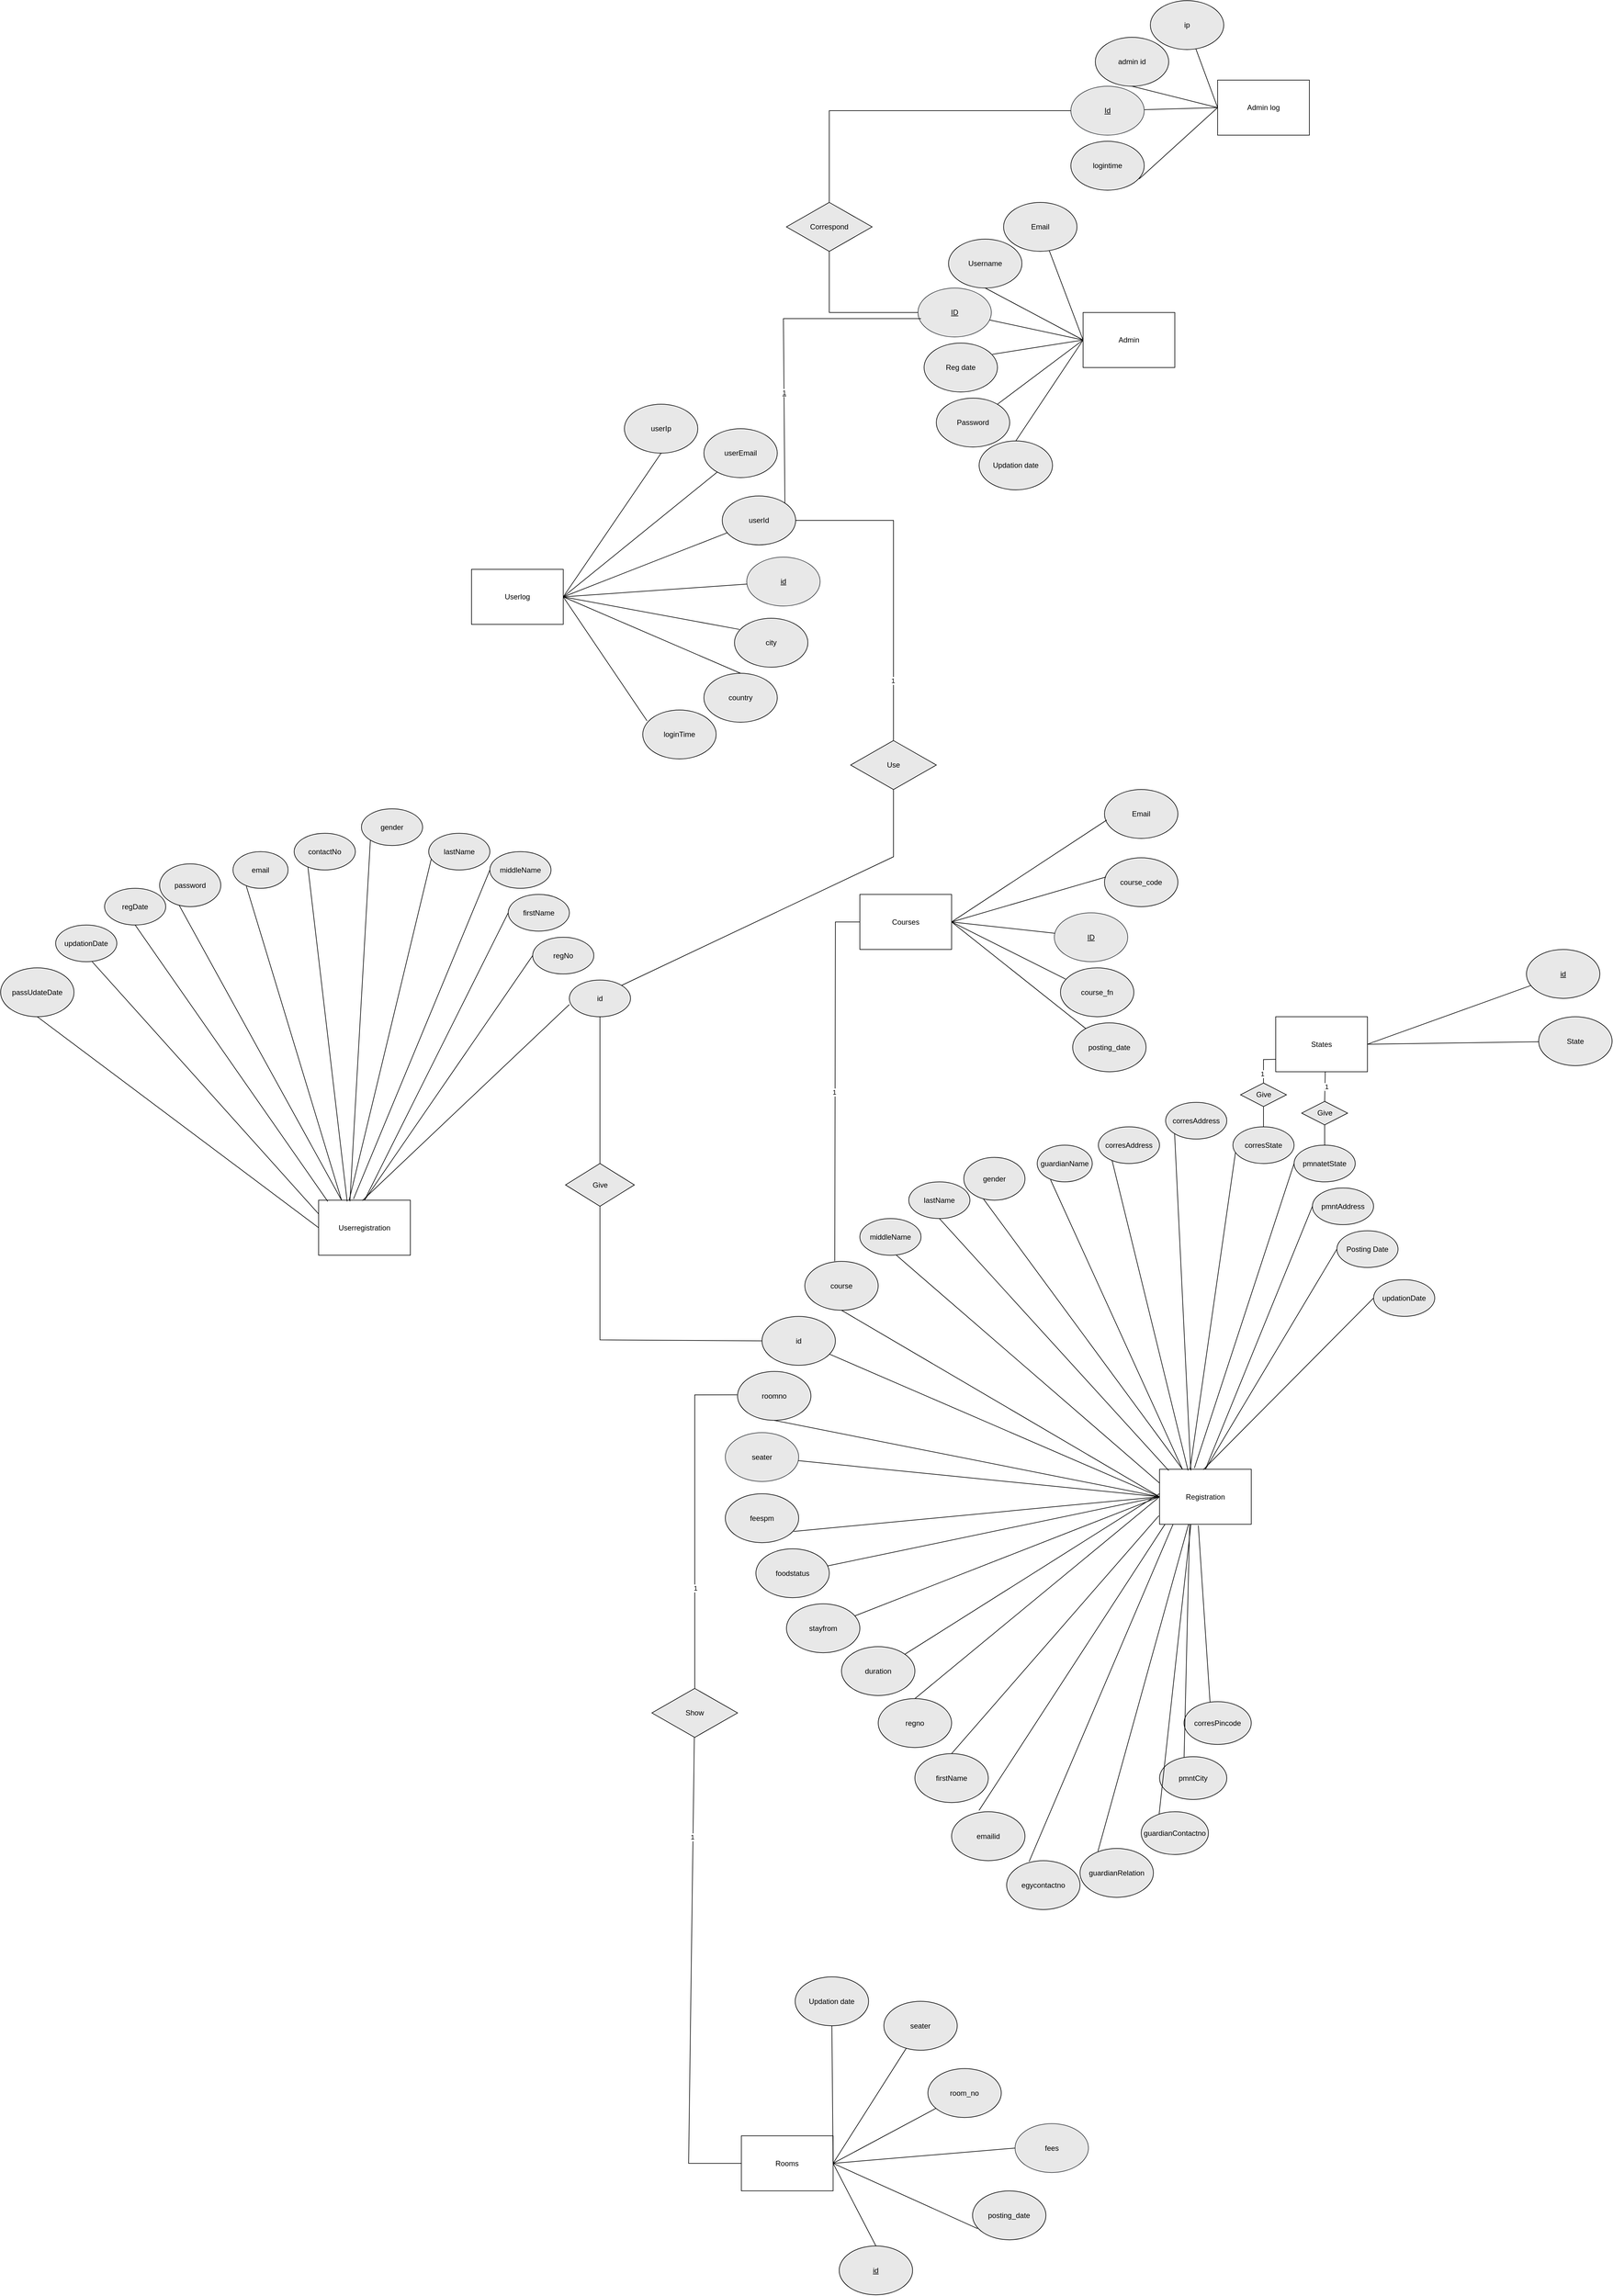 <mxfile version="21.8.2" type="device">
  <diagram name="Page-1" id="B-xTR8N399dL0kmrf_mS">
    <mxGraphModel dx="8500" dy="3960" grid="1" gridSize="10" guides="1" tooltips="1" connect="1" arrows="1" fold="1" page="1" pageScale="1" pageWidth="1500" pageHeight="2000" math="0" shadow="0">
      <root>
        <mxCell id="0" />
        <mxCell id="1" parent="0" />
        <mxCell id="UF56KhOBGK7OnS81mWjl-37" value="Admin log" style="rounded=0;whiteSpace=wrap;html=1;" parent="1" vertex="1">
          <mxGeometry x="1160" y="220" width="150" height="90" as="geometry" />
        </mxCell>
        <mxCell id="UF56KhOBGK7OnS81mWjl-38" value="admin id" style="ellipse;whiteSpace=wrap;html=1;fillColor=#e8e8e8;" parent="1" vertex="1">
          <mxGeometry x="960" y="150" width="120" height="80" as="geometry" />
        </mxCell>
        <mxCell id="UF56KhOBGK7OnS81mWjl-39" value="&lt;u&gt;Id&lt;/u&gt;" style="ellipse;whiteSpace=wrap;html=1;fillColor=#e8e8e8;strokeColor=#36393d;" parent="1" vertex="1">
          <mxGeometry x="920" y="230" width="120" height="80" as="geometry" />
        </mxCell>
        <mxCell id="UF56KhOBGK7OnS81mWjl-40" value="ip" style="ellipse;whiteSpace=wrap;html=1;fillColor=#e8e8e8;" parent="1" vertex="1">
          <mxGeometry x="1050" y="90" width="120" height="80" as="geometry" />
        </mxCell>
        <mxCell id="UF56KhOBGK7OnS81mWjl-43" value="logintime" style="ellipse;whiteSpace=wrap;html=1;fillColor=#e8e8e8;" parent="1" vertex="1">
          <mxGeometry x="920" y="320" width="120" height="80" as="geometry" />
        </mxCell>
        <mxCell id="UF56KhOBGK7OnS81mWjl-44" value="" style="endArrow=none;html=1;rounded=0;exitX=0;exitY=0.5;exitDx=0;exitDy=0;" parent="1" source="UF56KhOBGK7OnS81mWjl-37" target="UF56KhOBGK7OnS81mWjl-40" edge="1">
          <mxGeometry width="50" height="50" relative="1" as="geometry">
            <mxPoint x="1180" y="310" as="sourcePoint" />
            <mxPoint x="1390" y="200" as="targetPoint" />
          </mxGeometry>
        </mxCell>
        <mxCell id="UF56KhOBGK7OnS81mWjl-45" value="" style="endArrow=none;html=1;rounded=0;entryX=0.5;entryY=1;entryDx=0;entryDy=0;exitX=0;exitY=0.5;exitDx=0;exitDy=0;" parent="1" source="UF56KhOBGK7OnS81mWjl-37" target="UF56KhOBGK7OnS81mWjl-38" edge="1">
          <mxGeometry width="50" height="50" relative="1" as="geometry">
            <mxPoint x="1160" y="315" as="sourcePoint" />
            <mxPoint x="1270" y="210" as="targetPoint" />
          </mxGeometry>
        </mxCell>
        <mxCell id="UF56KhOBGK7OnS81mWjl-46" value="" style="endArrow=none;html=1;rounded=0;entryX=0;entryY=0.5;entryDx=0;entryDy=0;" parent="1" source="UF56KhOBGK7OnS81mWjl-39" target="UF56KhOBGK7OnS81mWjl-37" edge="1">
          <mxGeometry width="50" height="50" relative="1" as="geometry">
            <mxPoint x="1330" y="390" as="sourcePoint" />
            <mxPoint x="1190" y="300" as="targetPoint" />
          </mxGeometry>
        </mxCell>
        <mxCell id="UF56KhOBGK7OnS81mWjl-47" value="" style="endArrow=none;html=1;rounded=0;exitX=0.931;exitY=0.771;exitDx=0;exitDy=0;exitPerimeter=0;entryX=0;entryY=0.5;entryDx=0;entryDy=0;" parent="1" source="UF56KhOBGK7OnS81mWjl-43" target="UF56KhOBGK7OnS81mWjl-37" edge="1">
          <mxGeometry width="50" height="50" relative="1" as="geometry">
            <mxPoint x="1140" y="350" as="sourcePoint" />
            <mxPoint x="1190" y="300" as="targetPoint" />
          </mxGeometry>
        </mxCell>
        <mxCell id="UF56KhOBGK7OnS81mWjl-50" value="Courses" style="rounded=0;whiteSpace=wrap;html=1;direction=west;" parent="1" vertex="1">
          <mxGeometry x="575" y="1551.59" width="150" height="90" as="geometry" />
        </mxCell>
        <mxCell id="UF56KhOBGK7OnS81mWjl-51" value="course_code" style="ellipse;whiteSpace=wrap;html=1;fillColor=#e8e8e8;direction=west;" parent="1" vertex="1">
          <mxGeometry x="975" y="1491.59" width="120" height="80" as="geometry" />
        </mxCell>
        <mxCell id="UF56KhOBGK7OnS81mWjl-52" value="&lt;u&gt;ID&lt;/u&gt;" style="ellipse;whiteSpace=wrap;html=1;fillColor=#e8e8e8;strokeColor=#36393d;direction=west;" parent="1" vertex="1">
          <mxGeometry x="893" y="1581.59" width="120" height="80" as="geometry" />
        </mxCell>
        <mxCell id="UF56KhOBGK7OnS81mWjl-53" value="Email&lt;br&gt;" style="ellipse;whiteSpace=wrap;html=1;fillColor=#e8e8e8;direction=west;" parent="1" vertex="1">
          <mxGeometry x="975" y="1380" width="120" height="80" as="geometry" />
        </mxCell>
        <mxCell id="UF56KhOBGK7OnS81mWjl-55" value="posting_date" style="ellipse;whiteSpace=wrap;html=1;fillColor=#e8e8e8;direction=west;" parent="1" vertex="1">
          <mxGeometry x="923" y="1761.59" width="120" height="80" as="geometry" />
        </mxCell>
        <mxCell id="UF56KhOBGK7OnS81mWjl-56" value="course_fn" style="ellipse;whiteSpace=wrap;html=1;fillColor=#e8e8e8;direction=west;" parent="1" vertex="1">
          <mxGeometry x="903" y="1671.59" width="120" height="80" as="geometry" />
        </mxCell>
        <mxCell id="UF56KhOBGK7OnS81mWjl-57" value="" style="endArrow=none;html=1;rounded=0;exitX=0;exitY=0.5;exitDx=0;exitDy=0;entryX=0.969;entryY=0.376;entryDx=0;entryDy=0;entryPerimeter=0;" parent="1" source="UF56KhOBGK7OnS81mWjl-50" target="UF56KhOBGK7OnS81mWjl-53" edge="1">
          <mxGeometry width="50" height="50" relative="1" as="geometry">
            <mxPoint x="1163" y="1661.59" as="sourcePoint" />
            <mxPoint x="972.756" y="1429.995" as="targetPoint" />
          </mxGeometry>
        </mxCell>
        <mxCell id="UF56KhOBGK7OnS81mWjl-58" value="" style="endArrow=none;html=1;rounded=0;entryX=0.981;entryY=0.606;entryDx=0;entryDy=0;exitX=0;exitY=0.5;exitDx=0;exitDy=0;entryPerimeter=0;" parent="1" source="UF56KhOBGK7OnS81mWjl-50" target="UF56KhOBGK7OnS81mWjl-51" edge="1">
          <mxGeometry width="50" height="50" relative="1" as="geometry">
            <mxPoint x="1143" y="1666.59" as="sourcePoint" />
            <mxPoint x="1253" y="1561.59" as="targetPoint" />
          </mxGeometry>
        </mxCell>
        <mxCell id="UF56KhOBGK7OnS81mWjl-59" value="" style="endArrow=none;html=1;rounded=0;entryX=0;entryY=0.5;entryDx=0;entryDy=0;" parent="1" source="UF56KhOBGK7OnS81mWjl-52" target="UF56KhOBGK7OnS81mWjl-50" edge="1">
          <mxGeometry width="50" height="50" relative="1" as="geometry">
            <mxPoint x="1313" y="1741.59" as="sourcePoint" />
            <mxPoint x="1173" y="1651.59" as="targetPoint" />
          </mxGeometry>
        </mxCell>
        <mxCell id="UF56KhOBGK7OnS81mWjl-60" value="" style="endArrow=none;html=1;rounded=0;exitX=0.931;exitY=0.771;exitDx=0;exitDy=0;entryX=0;entryY=0.5;entryDx=0;entryDy=0;exitPerimeter=0;" parent="1" source="UF56KhOBGK7OnS81mWjl-56" target="UF56KhOBGK7OnS81mWjl-50" edge="1">
          <mxGeometry width="50" height="50" relative="1" as="geometry">
            <mxPoint x="1123" y="1701.59" as="sourcePoint" />
            <mxPoint x="1173" y="1651.59" as="targetPoint" />
          </mxGeometry>
        </mxCell>
        <mxCell id="UF56KhOBGK7OnS81mWjl-61" value="" style="endArrow=none;html=1;rounded=0;entryX=0;entryY=0.5;entryDx=0;entryDy=0;" parent="1" source="UF56KhOBGK7OnS81mWjl-55" target="UF56KhOBGK7OnS81mWjl-50" edge="1">
          <mxGeometry width="50" height="50" relative="1" as="geometry">
            <mxPoint x="1123" y="1751.59" as="sourcePoint" />
            <mxPoint x="1173" y="1651.59" as="targetPoint" />
          </mxGeometry>
        </mxCell>
        <mxCell id="UF56KhOBGK7OnS81mWjl-63" value="Registration" style="rounded=0;whiteSpace=wrap;html=1;" parent="1" vertex="1">
          <mxGeometry x="1065" y="2491.59" width="150" height="90" as="geometry" />
        </mxCell>
        <mxCell id="UF56KhOBGK7OnS81mWjl-64" value="roomno" style="ellipse;whiteSpace=wrap;html=1;fillColor=#e8e8e8;" parent="1" vertex="1">
          <mxGeometry x="375" y="2331.59" width="120" height="80" as="geometry" />
        </mxCell>
        <mxCell id="UF56KhOBGK7OnS81mWjl-65" value="seater" style="ellipse;whiteSpace=wrap;html=1;fillColor=#e8e8e8;strokeColor=#36393d;" parent="1" vertex="1">
          <mxGeometry x="355" y="2431.59" width="120" height="80" as="geometry" />
        </mxCell>
        <mxCell id="UF56KhOBGK7OnS81mWjl-66" value="id" style="ellipse;whiteSpace=wrap;html=1;fillColor=#e8e8e8;" parent="1" vertex="1">
          <mxGeometry x="415" y="2241.59" width="120" height="80" as="geometry" />
        </mxCell>
        <mxCell id="UF56KhOBGK7OnS81mWjl-67" value="stayfrom" style="ellipse;whiteSpace=wrap;html=1;fillColor=#e8e8e8;" parent="1" vertex="1">
          <mxGeometry x="455" y="2711.59" width="120" height="80" as="geometry" />
        </mxCell>
        <mxCell id="UF56KhOBGK7OnS81mWjl-68" value="foodstatus" style="ellipse;whiteSpace=wrap;html=1;fillColor=#e8e8e8;" parent="1" vertex="1">
          <mxGeometry x="405" y="2621.59" width="120" height="80" as="geometry" />
        </mxCell>
        <mxCell id="UF56KhOBGK7OnS81mWjl-69" value="feespm" style="ellipse;whiteSpace=wrap;html=1;fillColor=#e8e8e8;" parent="1" vertex="1">
          <mxGeometry x="355" y="2531.59" width="120" height="80" as="geometry" />
        </mxCell>
        <mxCell id="UF56KhOBGK7OnS81mWjl-70" value="" style="endArrow=none;html=1;rounded=0;exitX=0;exitY=0.5;exitDx=0;exitDy=0;" parent="1" source="UF56KhOBGK7OnS81mWjl-63" target="UF56KhOBGK7OnS81mWjl-66" edge="1">
          <mxGeometry width="50" height="50" relative="1" as="geometry">
            <mxPoint x="745" y="2531.59" as="sourcePoint" />
            <mxPoint x="955" y="2421.59" as="targetPoint" />
          </mxGeometry>
        </mxCell>
        <mxCell id="UF56KhOBGK7OnS81mWjl-71" value="" style="endArrow=none;html=1;rounded=0;entryX=0.5;entryY=1;entryDx=0;entryDy=0;exitX=0;exitY=0.5;exitDx=0;exitDy=0;" parent="1" source="UF56KhOBGK7OnS81mWjl-63" target="UF56KhOBGK7OnS81mWjl-64" edge="1">
          <mxGeometry width="50" height="50" relative="1" as="geometry">
            <mxPoint x="725" y="2536.59" as="sourcePoint" />
            <mxPoint x="835" y="2431.59" as="targetPoint" />
          </mxGeometry>
        </mxCell>
        <mxCell id="UF56KhOBGK7OnS81mWjl-72" value="" style="endArrow=none;html=1;rounded=0;entryX=0;entryY=0.5;entryDx=0;entryDy=0;" parent="1" source="UF56KhOBGK7OnS81mWjl-65" target="UF56KhOBGK7OnS81mWjl-63" edge="1">
          <mxGeometry width="50" height="50" relative="1" as="geometry">
            <mxPoint x="895" y="2611.59" as="sourcePoint" />
            <mxPoint x="755" y="2521.59" as="targetPoint" />
          </mxGeometry>
        </mxCell>
        <mxCell id="UF56KhOBGK7OnS81mWjl-73" value="" style="endArrow=none;html=1;rounded=0;exitX=0.931;exitY=0.771;exitDx=0;exitDy=0;exitPerimeter=0;entryX=0;entryY=0.5;entryDx=0;entryDy=0;" parent="1" source="UF56KhOBGK7OnS81mWjl-69" target="UF56KhOBGK7OnS81mWjl-63" edge="1">
          <mxGeometry width="50" height="50" relative="1" as="geometry">
            <mxPoint x="705" y="2571.59" as="sourcePoint" />
            <mxPoint x="755" y="2521.59" as="targetPoint" />
          </mxGeometry>
        </mxCell>
        <mxCell id="UF56KhOBGK7OnS81mWjl-74" value="" style="endArrow=none;html=1;rounded=0;entryX=0;entryY=0.5;entryDx=0;entryDy=0;" parent="1" source="UF56KhOBGK7OnS81mWjl-68" target="UF56KhOBGK7OnS81mWjl-63" edge="1">
          <mxGeometry width="50" height="50" relative="1" as="geometry">
            <mxPoint x="705" y="2621.59" as="sourcePoint" />
            <mxPoint x="755" y="2521.59" as="targetPoint" />
          </mxGeometry>
        </mxCell>
        <mxCell id="UF56KhOBGK7OnS81mWjl-75" value="" style="endArrow=none;html=1;rounded=0;exitX=0;exitY=0.5;exitDx=0;exitDy=0;" parent="1" source="UF56KhOBGK7OnS81mWjl-63" target="UF56KhOBGK7OnS81mWjl-67" edge="1">
          <mxGeometry width="50" height="50" relative="1" as="geometry">
            <mxPoint x="755" y="2521.59" as="sourcePoint" />
            <mxPoint x="945" y="2561.59" as="targetPoint" />
          </mxGeometry>
        </mxCell>
        <mxCell id="UF56KhOBGK7OnS81mWjl-86" value="course" style="ellipse;whiteSpace=wrap;html=1;fillColor=#e8e8e8;" parent="1" vertex="1">
          <mxGeometry x="485" y="2151.59" width="120" height="80" as="geometry" />
        </mxCell>
        <mxCell id="UF56KhOBGK7OnS81mWjl-88" value="duration" style="ellipse;whiteSpace=wrap;html=1;fillColor=#e8e8e8;" parent="1" vertex="1">
          <mxGeometry x="545" y="2781.59" width="120" height="80" as="geometry" />
        </mxCell>
        <mxCell id="UF56KhOBGK7OnS81mWjl-92" value="" style="endArrow=none;html=1;rounded=0;exitX=0;exitY=0.444;exitDx=0;exitDy=0;exitPerimeter=0;" parent="1" source="UF56KhOBGK7OnS81mWjl-63" target="UF56KhOBGK7OnS81mWjl-88" edge="1">
          <mxGeometry width="50" height="50" relative="1" as="geometry">
            <mxPoint x="975" y="2561.59" as="sourcePoint" />
            <mxPoint x="1015" y="2961.59" as="targetPoint" />
          </mxGeometry>
        </mxCell>
        <mxCell id="UF56KhOBGK7OnS81mWjl-93" value="" style="endArrow=none;html=1;rounded=0;entryX=0.5;entryY=1;entryDx=0;entryDy=0;exitX=0;exitY=0.5;exitDx=0;exitDy=0;" parent="1" source="UF56KhOBGK7OnS81mWjl-63" target="UF56KhOBGK7OnS81mWjl-86" edge="1">
          <mxGeometry width="50" height="50" relative="1" as="geometry">
            <mxPoint x="805" y="3076.59" as="sourcePoint" />
            <mxPoint x="895" y="2971.59" as="targetPoint" />
          </mxGeometry>
        </mxCell>
        <mxCell id="UF56KhOBGK7OnS81mWjl-100" value="regno" style="ellipse;whiteSpace=wrap;html=1;fillColor=#e8e8e8;" parent="1" vertex="1">
          <mxGeometry x="605" y="2866.59" width="120" height="80" as="geometry" />
        </mxCell>
        <mxCell id="UF56KhOBGK7OnS81mWjl-103" value="" style="endArrow=none;html=1;rounded=0;exitX=0;exitY=0.5;exitDx=0;exitDy=0;entryX=0.5;entryY=0;entryDx=0;entryDy=0;" parent="1" source="UF56KhOBGK7OnS81mWjl-63" target="UF56KhOBGK7OnS81mWjl-100" edge="1">
          <mxGeometry width="50" height="50" relative="1" as="geometry">
            <mxPoint x="985" y="2561.59" as="sourcePoint" />
            <mxPoint x="673" y="2820.59" as="targetPoint" />
          </mxGeometry>
        </mxCell>
        <mxCell id="UF56KhOBGK7OnS81mWjl-104" value="firstName" style="ellipse;whiteSpace=wrap;html=1;fillColor=#e8e8e8;" parent="1" vertex="1">
          <mxGeometry x="665" y="2956.59" width="120" height="80" as="geometry" />
        </mxCell>
        <mxCell id="UF56KhOBGK7OnS81mWjl-105" value="" style="endArrow=none;html=1;rounded=0;entryX=0.5;entryY=0;entryDx=0;entryDy=0;exitX=-0.007;exitY=0.844;exitDx=0;exitDy=0;exitPerimeter=0;" parent="1" source="UF56KhOBGK7OnS81mWjl-63" target="UF56KhOBGK7OnS81mWjl-104" edge="1">
          <mxGeometry width="50" height="50" relative="1" as="geometry">
            <mxPoint x="975" y="2561.59" as="sourcePoint" />
            <mxPoint x="765" y="2851.59" as="targetPoint" />
          </mxGeometry>
        </mxCell>
        <mxCell id="UF56KhOBGK7OnS81mWjl-106" value="middleName" style="ellipse;whiteSpace=wrap;html=1;fillColor=#e8e8e8;" parent="1" vertex="1">
          <mxGeometry x="575" y="2081.59" width="100" height="60" as="geometry" />
        </mxCell>
        <mxCell id="UF56KhOBGK7OnS81mWjl-107" value="lastName" style="ellipse;whiteSpace=wrap;html=1;fillColor=#e8e8e8;" parent="1" vertex="1">
          <mxGeometry x="655" y="2021.59" width="100" height="60" as="geometry" />
        </mxCell>
        <mxCell id="UF56KhOBGK7OnS81mWjl-108" value="" style="endArrow=none;html=1;rounded=0;entryX=0.598;entryY=1.001;entryDx=0;entryDy=0;entryPerimeter=0;exitX=0;exitY=0.25;exitDx=0;exitDy=0;" parent="1" source="UF56KhOBGK7OnS81mWjl-63" target="UF56KhOBGK7OnS81mWjl-106" edge="1">
          <mxGeometry width="50" height="50" relative="1" as="geometry">
            <mxPoint x="975" y="2551.59" as="sourcePoint" />
            <mxPoint x="785" y="2331.59" as="targetPoint" />
          </mxGeometry>
        </mxCell>
        <mxCell id="UF56KhOBGK7OnS81mWjl-109" value="" style="endArrow=none;html=1;rounded=0;exitX=0.25;exitY=0;exitDx=0;exitDy=0;entryX=0.319;entryY=0.967;entryDx=0;entryDy=0;entryPerimeter=0;" parent="1" source="UF56KhOBGK7OnS81mWjl-63" target="UF56KhOBGK7OnS81mWjl-110" edge="1">
          <mxGeometry width="50" height="50" relative="1" as="geometry">
            <mxPoint x="1005" y="2501.59" as="sourcePoint" />
            <mxPoint x="1081.675" y="2247.548" as="targetPoint" />
          </mxGeometry>
        </mxCell>
        <mxCell id="UF56KhOBGK7OnS81mWjl-110" value="gender" style="ellipse;whiteSpace=wrap;html=1;fillColor=#e8e8e8;" parent="1" vertex="1">
          <mxGeometry x="745" y="1981.59" width="100" height="70" as="geometry" />
        </mxCell>
        <mxCell id="UF56KhOBGK7OnS81mWjl-111" value="emailid" style="ellipse;whiteSpace=wrap;html=1;fillColor=#e8e8e8;" parent="1" vertex="1">
          <mxGeometry x="725" y="3051.59" width="120" height="80" as="geometry" />
        </mxCell>
        <mxCell id="UF56KhOBGK7OnS81mWjl-112" value="guardianRelation" style="ellipse;whiteSpace=wrap;html=1;fillColor=#e8e8e8;" parent="1" vertex="1">
          <mxGeometry x="935" y="3111.59" width="120" height="80" as="geometry" />
        </mxCell>
        <mxCell id="UF56KhOBGK7OnS81mWjl-113" value="corresAddress" style="ellipse;whiteSpace=wrap;html=1;fillColor=#e8e8e8;" parent="1" vertex="1">
          <mxGeometry x="965" y="1931.59" width="100" height="60" as="geometry" />
        </mxCell>
        <mxCell id="UF56KhOBGK7OnS81mWjl-114" value="guardianName" style="ellipse;whiteSpace=wrap;html=1;fillColor=#e8e8e8;" parent="1" vertex="1">
          <mxGeometry x="865" y="1961.59" width="90" height="60" as="geometry" />
        </mxCell>
        <mxCell id="UF56KhOBGK7OnS81mWjl-115" value="egycontactno" style="ellipse;whiteSpace=wrap;html=1;fillColor=#e8e8e8;" parent="1" vertex="1">
          <mxGeometry x="815" y="3131.59" width="120" height="80" as="geometry" />
        </mxCell>
        <mxCell id="UF56KhOBGK7OnS81mWjl-116" value="guardianContactno" style="ellipse;whiteSpace=wrap;html=1;fillColor=#e8e8e8;" parent="1" vertex="1">
          <mxGeometry x="1035" y="3051.59" width="110" height="70" as="geometry" />
        </mxCell>
        <mxCell id="UF56KhOBGK7OnS81mWjl-117" value="corresAddress" style="ellipse;whiteSpace=wrap;html=1;fillColor=#e8e8e8;" parent="1" vertex="1">
          <mxGeometry x="1075" y="1891.59" width="100" height="60" as="geometry" />
        </mxCell>
        <mxCell id="UF56KhOBGK7OnS81mWjl-118" value="corresState" style="ellipse;whiteSpace=wrap;html=1;fillColor=#e8e8e8;" parent="1" vertex="1">
          <mxGeometry x="1185" y="1931.59" width="100" height="60" as="geometry" />
        </mxCell>
        <mxCell id="UF56KhOBGK7OnS81mWjl-119" value="pmnatetState" style="ellipse;whiteSpace=wrap;html=1;fillColor=#e8e8e8;" parent="1" vertex="1">
          <mxGeometry x="1285" y="1961.59" width="100" height="60" as="geometry" />
        </mxCell>
        <mxCell id="UF56KhOBGK7OnS81mWjl-121" value="pmntAddress" style="ellipse;whiteSpace=wrap;html=1;fillColor=#e8e8e8;" parent="1" vertex="1">
          <mxGeometry x="1315" y="2031.59" width="100" height="60" as="geometry" />
        </mxCell>
        <mxCell id="UF56KhOBGK7OnS81mWjl-122" value="corresPincode" style="ellipse;whiteSpace=wrap;html=1;fillColor=#e8e8e8;" parent="1" vertex="1">
          <mxGeometry x="1105" y="2871.59" width="110" height="70" as="geometry" />
        </mxCell>
        <mxCell id="UF56KhOBGK7OnS81mWjl-123" value="pmntCity" style="ellipse;whiteSpace=wrap;html=1;fillColor=#e8e8e8;" parent="1" vertex="1">
          <mxGeometry x="1065" y="2961.59" width="110" height="70" as="geometry" />
        </mxCell>
        <mxCell id="UF56KhOBGK7OnS81mWjl-124" value="Posting Date" style="ellipse;whiteSpace=wrap;html=1;fillColor=#e8e8e8;" parent="1" vertex="1">
          <mxGeometry x="1355" y="2101.59" width="100" height="60" as="geometry" />
        </mxCell>
        <mxCell id="UF56KhOBGK7OnS81mWjl-125" value="updationDate" style="ellipse;whiteSpace=wrap;html=1;fillColor=#e8e8e8;" parent="1" vertex="1">
          <mxGeometry x="1415" y="2181.59" width="100" height="60" as="geometry" />
        </mxCell>
        <mxCell id="UF56KhOBGK7OnS81mWjl-127" value="" style="endArrow=none;html=1;rounded=0;exitX=0.25;exitY=0;exitDx=0;exitDy=0;entryX=0.242;entryY=0.942;entryDx=0;entryDy=0;entryPerimeter=0;" parent="1" source="UF56KhOBGK7OnS81mWjl-63" target="UF56KhOBGK7OnS81mWjl-114" edge="1">
          <mxGeometry width="50" height="50" relative="1" as="geometry">
            <mxPoint x="1060" y="2521.59" as="sourcePoint" />
            <mxPoint x="1109" y="2261.59" as="targetPoint" />
          </mxGeometry>
        </mxCell>
        <mxCell id="UF56KhOBGK7OnS81mWjl-128" value="" style="endArrow=none;html=1;rounded=0;entryX=0.225;entryY=0.923;entryDx=0;entryDy=0;exitX=0.311;exitY=0.023;exitDx=0;exitDy=0;exitPerimeter=0;entryPerimeter=0;" parent="1" source="UF56KhOBGK7OnS81mWjl-63" target="UF56KhOBGK7OnS81mWjl-113" edge="1">
          <mxGeometry width="50" height="50" relative="1" as="geometry">
            <mxPoint x="1055" y="2511.59" as="sourcePoint" />
            <mxPoint x="1263.5" y="2288.59" as="targetPoint" />
          </mxGeometry>
        </mxCell>
        <mxCell id="UF56KhOBGK7OnS81mWjl-129" value="" style="endArrow=none;html=1;rounded=0;exitX=0.341;exitY=0.022;exitDx=0;exitDy=0;entryX=0;entryY=1;entryDx=0;entryDy=0;exitPerimeter=0;" parent="1" source="UF56KhOBGK7OnS81mWjl-63" target="UF56KhOBGK7OnS81mWjl-117" edge="1">
          <mxGeometry width="50" height="50" relative="1" as="geometry">
            <mxPoint x="1070" y="2531.59" as="sourcePoint" />
            <mxPoint x="1197" y="2278.59" as="targetPoint" />
          </mxGeometry>
        </mxCell>
        <mxCell id="UF56KhOBGK7OnS81mWjl-130" value="" style="endArrow=none;html=1;rounded=0;exitX=0.1;exitY=0.023;exitDx=0;exitDy=0;entryX=0.5;entryY=1;entryDx=0;entryDy=0;exitPerimeter=0;" parent="1" source="UF56KhOBGK7OnS81mWjl-63" target="UF56KhOBGK7OnS81mWjl-107" edge="1">
          <mxGeometry width="50" height="50" relative="1" as="geometry">
            <mxPoint x="1080" y="2541.59" as="sourcePoint" />
            <mxPoint x="995" y="2241.59" as="targetPoint" />
          </mxGeometry>
        </mxCell>
        <mxCell id="UF56KhOBGK7OnS81mWjl-131" value="" style="endArrow=none;html=1;rounded=0;exitX=0.333;exitY=0;exitDx=0;exitDy=0;entryX=0.041;entryY=0.709;entryDx=0;entryDy=0;entryPerimeter=0;exitPerimeter=0;" parent="1" source="UF56KhOBGK7OnS81mWjl-63" target="UF56KhOBGK7OnS81mWjl-118" edge="1">
          <mxGeometry width="50" height="50" relative="1" as="geometry">
            <mxPoint x="1090" y="2551.59" as="sourcePoint" />
            <mxPoint x="1217" y="2298.59" as="targetPoint" />
          </mxGeometry>
        </mxCell>
        <mxCell id="UF56KhOBGK7OnS81mWjl-132" value="" style="endArrow=none;html=1;rounded=0;exitX=0.38;exitY=-0.021;exitDx=0;exitDy=0;entryX=0;entryY=0.5;entryDx=0;entryDy=0;exitPerimeter=0;" parent="1" source="UF56KhOBGK7OnS81mWjl-63" target="UF56KhOBGK7OnS81mWjl-119" edge="1">
          <mxGeometry width="50" height="50" relative="1" as="geometry">
            <mxPoint x="1135" y="2531.59" as="sourcePoint" />
            <mxPoint x="1439" y="2364.59" as="targetPoint" />
          </mxGeometry>
        </mxCell>
        <mxCell id="UF56KhOBGK7OnS81mWjl-133" value="" style="endArrow=none;html=1;rounded=0;entryX=0;entryY=0.5;entryDx=0;entryDy=0;exitX=0.5;exitY=0;exitDx=0;exitDy=0;" parent="1" source="UF56KhOBGK7OnS81mWjl-63" target="UF56KhOBGK7OnS81mWjl-124" edge="1">
          <mxGeometry width="50" height="50" relative="1" as="geometry">
            <mxPoint x="1125" y="2561.59" as="sourcePoint" />
            <mxPoint x="1449" y="2374.59" as="targetPoint" />
          </mxGeometry>
        </mxCell>
        <mxCell id="UF56KhOBGK7OnS81mWjl-134" value="" style="endArrow=none;html=1;rounded=0;exitX=0.5;exitY=0;exitDx=0;exitDy=0;entryX=0;entryY=0.5;entryDx=0;entryDy=0;" parent="1" source="UF56KhOBGK7OnS81mWjl-63" target="UF56KhOBGK7OnS81mWjl-121" edge="1">
          <mxGeometry width="50" height="50" relative="1" as="geometry">
            <mxPoint x="1155" y="2551.59" as="sourcePoint" />
            <mxPoint x="1459" y="2384.59" as="targetPoint" />
          </mxGeometry>
        </mxCell>
        <mxCell id="UF56KhOBGK7OnS81mWjl-135" value="" style="endArrow=none;html=1;rounded=0;entryX=0;entryY=0.5;entryDx=0;entryDy=0;exitX=0.477;exitY=0.007;exitDx=0;exitDy=0;exitPerimeter=0;" parent="1" source="UF56KhOBGK7OnS81mWjl-63" target="UF56KhOBGK7OnS81mWjl-125" edge="1">
          <mxGeometry width="50" height="50" relative="1" as="geometry">
            <mxPoint x="1135" y="2566.59" as="sourcePoint" />
            <mxPoint x="1535" y="2551.59" as="targetPoint" />
          </mxGeometry>
        </mxCell>
        <mxCell id="UF56KhOBGK7OnS81mWjl-136" value="" style="endArrow=none;html=1;rounded=0;entryX=0.374;entryY=-0.027;entryDx=0;entryDy=0;exitX=0.059;exitY=1.001;exitDx=0;exitDy=0;exitPerimeter=0;entryPerimeter=0;" parent="1" source="UF56KhOBGK7OnS81mWjl-63" target="UF56KhOBGK7OnS81mWjl-111" edge="1">
          <mxGeometry width="50" height="50" relative="1" as="geometry">
            <mxPoint x="985" y="2571.59" as="sourcePoint" />
            <mxPoint x="895" y="2831.59" as="targetPoint" />
          </mxGeometry>
        </mxCell>
        <mxCell id="UF56KhOBGK7OnS81mWjl-137" value="" style="endArrow=none;html=1;rounded=0;entryX=0.307;entryY=0.017;entryDx=0;entryDy=0;exitX=0.147;exitY=1.001;exitDx=0;exitDy=0;exitPerimeter=0;entryPerimeter=0;" parent="1" source="UF56KhOBGK7OnS81mWjl-63" target="UF56KhOBGK7OnS81mWjl-115" edge="1">
          <mxGeometry width="50" height="50" relative="1" as="geometry">
            <mxPoint x="994" y="2611.59" as="sourcePoint" />
            <mxPoint x="1010" y="2839.59" as="targetPoint" />
          </mxGeometry>
        </mxCell>
        <mxCell id="UF56KhOBGK7OnS81mWjl-138" value="" style="endArrow=none;html=1;rounded=0;entryX=0.244;entryY=0.06;entryDx=0;entryDy=0;exitX=0.316;exitY=1.001;exitDx=0;exitDy=0;exitPerimeter=0;entryPerimeter=0;" parent="1" source="UF56KhOBGK7OnS81mWjl-63" target="UF56KhOBGK7OnS81mWjl-112" edge="1">
          <mxGeometry width="50" height="50" relative="1" as="geometry">
            <mxPoint x="1004" y="2621.59" as="sourcePoint" />
            <mxPoint x="1020" y="2849.59" as="targetPoint" />
          </mxGeometry>
        </mxCell>
        <mxCell id="UF56KhOBGK7OnS81mWjl-139" value="" style="endArrow=none;html=1;rounded=0;entryX=0.365;entryY=0.017;entryDx=0;entryDy=0;exitX=0.329;exitY=1.001;exitDx=0;exitDy=0;exitPerimeter=0;entryPerimeter=0;" parent="1" source="UF56KhOBGK7OnS81mWjl-63" target="UF56KhOBGK7OnS81mWjl-123" edge="1">
          <mxGeometry width="50" height="50" relative="1" as="geometry">
            <mxPoint x="1032" y="2611.59" as="sourcePoint" />
            <mxPoint x="1244" y="2856.59" as="targetPoint" />
          </mxGeometry>
        </mxCell>
        <mxCell id="UF56KhOBGK7OnS81mWjl-140" value="" style="endArrow=none;html=1;rounded=0;entryX=0.267;entryY=0.053;entryDx=0;entryDy=0;exitX=0.342;exitY=1.001;exitDx=0;exitDy=0;exitPerimeter=0;entryPerimeter=0;" parent="1" source="UF56KhOBGK7OnS81mWjl-63" target="UF56KhOBGK7OnS81mWjl-116" edge="1">
          <mxGeometry width="50" height="50" relative="1" as="geometry">
            <mxPoint x="1042" y="2621.59" as="sourcePoint" />
            <mxPoint x="1254" y="2866.59" as="targetPoint" />
          </mxGeometry>
        </mxCell>
        <mxCell id="UF56KhOBGK7OnS81mWjl-141" value="" style="endArrow=none;html=1;rounded=0;entryX=0.387;entryY=0.008;entryDx=0;entryDy=0;exitX=0.423;exitY=1.022;exitDx=0;exitDy=0;exitPerimeter=0;entryPerimeter=0;" parent="1" source="UF56KhOBGK7OnS81mWjl-63" target="UF56KhOBGK7OnS81mWjl-122" edge="1">
          <mxGeometry width="50" height="50" relative="1" as="geometry">
            <mxPoint x="1034" y="2611.59" as="sourcePoint" />
            <mxPoint x="1485" y="2817.59" as="targetPoint" />
          </mxGeometry>
        </mxCell>
        <mxCell id="UF56KhOBGK7OnS81mWjl-2" value="Admin&lt;br&gt;" style="rounded=0;whiteSpace=wrap;html=1;flipH=0;flipV=0;direction=east;" parent="1" vertex="1">
          <mxGeometry x="940" y="600" width="150" height="90" as="geometry" />
        </mxCell>
        <mxCell id="UF56KhOBGK7OnS81mWjl-13" value="Username" style="ellipse;whiteSpace=wrap;html=1;fillColor=#e8e8e8;flipH=0;flipV=1;direction=east;" parent="1" vertex="1">
          <mxGeometry x="720" y="480" width="120" height="80" as="geometry" />
        </mxCell>
        <mxCell id="UF56KhOBGK7OnS81mWjl-14" value="&lt;u&gt;ID&lt;/u&gt;" style="ellipse;whiteSpace=wrap;html=1;fillColor=#e8e8e8;strokeColor=#36393d;flipH=0;flipV=1;direction=east;" parent="1" vertex="1">
          <mxGeometry x="670" y="560" width="120" height="80" as="geometry" />
        </mxCell>
        <mxCell id="UF56KhOBGK7OnS81mWjl-20" value="Email&lt;br&gt;" style="ellipse;whiteSpace=wrap;html=1;fillColor=#e8e8e8;flipH=0;flipV=1;direction=east;" parent="1" vertex="1">
          <mxGeometry x="810" y="420" width="120" height="80" as="geometry" />
        </mxCell>
        <mxCell id="UF56KhOBGK7OnS81mWjl-21" value="Updation date" style="ellipse;whiteSpace=wrap;html=1;fillColor=#e8e8e8;flipH=0;flipV=1;direction=east;" parent="1" vertex="1">
          <mxGeometry x="770" y="810" width="120" height="80" as="geometry" />
        </mxCell>
        <mxCell id="UF56KhOBGK7OnS81mWjl-22" value="Password" style="ellipse;whiteSpace=wrap;html=1;fillColor=#e8e8e8;flipH=0;flipV=1;direction=east;" parent="1" vertex="1">
          <mxGeometry x="700" y="740" width="120" height="80" as="geometry" />
        </mxCell>
        <mxCell id="UF56KhOBGK7OnS81mWjl-23" value="Reg date" style="ellipse;whiteSpace=wrap;html=1;fillColor=#e8e8e8;flipH=0;flipV=1;direction=east;" parent="1" vertex="1">
          <mxGeometry x="680" y="650" width="120" height="80" as="geometry" />
        </mxCell>
        <mxCell id="UF56KhOBGK7OnS81mWjl-25" value="" style="endArrow=none;html=1;rounded=0;exitX=0;exitY=0.5;exitDx=0;exitDy=0;" parent="1" source="UF56KhOBGK7OnS81mWjl-2" target="UF56KhOBGK7OnS81mWjl-20" edge="1">
          <mxGeometry width="50" height="50" relative="1" as="geometry">
            <mxPoint x="940" y="503.785" as="sourcePoint" />
            <mxPoint x="1150" y="613.785" as="targetPoint" />
          </mxGeometry>
        </mxCell>
        <mxCell id="UF56KhOBGK7OnS81mWjl-27" value="" style="endArrow=none;html=1;rounded=0;entryX=0.5;entryY=1;entryDx=0;entryDy=0;exitX=0;exitY=0.5;exitDx=0;exitDy=0;" parent="1" source="UF56KhOBGK7OnS81mWjl-2" target="UF56KhOBGK7OnS81mWjl-13" edge="1">
          <mxGeometry width="50" height="50" relative="1" as="geometry">
            <mxPoint x="920" y="560" as="sourcePoint" />
            <mxPoint x="1030" y="665" as="targetPoint" />
          </mxGeometry>
        </mxCell>
        <mxCell id="UF56KhOBGK7OnS81mWjl-28" value="" style="endArrow=none;html=1;rounded=0;entryX=0;entryY=0.5;entryDx=0;entryDy=0;" parent="1" source="UF56KhOBGK7OnS81mWjl-14" target="UF56KhOBGK7OnS81mWjl-2" edge="1">
          <mxGeometry width="50" height="50" relative="1" as="geometry">
            <mxPoint x="1090" y="537.24" as="sourcePoint" />
            <mxPoint x="950" y="627.24" as="targetPoint" />
          </mxGeometry>
        </mxCell>
        <mxCell id="UF56KhOBGK7OnS81mWjl-29" value="" style="endArrow=none;html=1;rounded=0;exitX=0.931;exitY=0.771;exitDx=0;exitDy=0;entryX=0;entryY=0.5;entryDx=0;entryDy=0;exitPerimeter=0;" parent="1" source="UF56KhOBGK7OnS81mWjl-23" target="UF56KhOBGK7OnS81mWjl-2" edge="1">
          <mxGeometry width="50" height="50" relative="1" as="geometry">
            <mxPoint x="693.12" y="720.04" as="sourcePoint" />
            <mxPoint x="743.12" y="770.04" as="targetPoint" />
          </mxGeometry>
        </mxCell>
        <mxCell id="UF56KhOBGK7OnS81mWjl-30" value="" style="endArrow=none;html=1;rounded=0;entryX=0;entryY=0.5;entryDx=0;entryDy=0;" parent="1" source="UF56KhOBGK7OnS81mWjl-22" target="UF56KhOBGK7OnS81mWjl-2" edge="1">
          <mxGeometry width="50" height="50" relative="1" as="geometry">
            <mxPoint x="900" y="665.104" as="sourcePoint" />
            <mxPoint x="950" y="765.104" as="targetPoint" />
          </mxGeometry>
        </mxCell>
        <mxCell id="UF56KhOBGK7OnS81mWjl-31" value="" style="endArrow=none;html=1;rounded=0;entryX=0.5;entryY=0;entryDx=0;entryDy=0;exitX=0;exitY=0.5;exitDx=0;exitDy=0;" parent="1" source="UF56KhOBGK7OnS81mWjl-2" target="UF56KhOBGK7OnS81mWjl-21" edge="1">
          <mxGeometry width="50" height="50" relative="1" as="geometry">
            <mxPoint x="950" y="825" as="sourcePoint" />
            <mxPoint x="1140" y="785" as="targetPoint" />
          </mxGeometry>
        </mxCell>
        <mxCell id="UF56KhOBGK7OnS81mWjl-146" value="Rooms" style="rounded=0;whiteSpace=wrap;html=1;flipH=0;flipV=1;direction=west;" parent="1" vertex="1">
          <mxGeometry x="381.25" y="3581.59" width="150" height="90" as="geometry" />
        </mxCell>
        <mxCell id="UF56KhOBGK7OnS81mWjl-147" value="&lt;u&gt;id&lt;/u&gt;" style="ellipse;whiteSpace=wrap;html=1;fillColor=#e8e8e8;flipH=0;flipV=1;direction=west;" parent="1" vertex="1">
          <mxGeometry x="541.25" y="3761.59" width="120" height="80" as="geometry" />
        </mxCell>
        <mxCell id="UF56KhOBGK7OnS81mWjl-148" value="fees" style="ellipse;whiteSpace=wrap;html=1;fillColor=#e8e8e8;strokeColor=#36393d;flipH=0;flipV=1;direction=west;" parent="1" vertex="1">
          <mxGeometry x="828.75" y="3561.59" width="120" height="80" as="geometry" />
        </mxCell>
        <mxCell id="UF56KhOBGK7OnS81mWjl-149" value="seater" style="ellipse;whiteSpace=wrap;html=1;fillColor=#e8e8e8;flipH=0;flipV=1;direction=west;" parent="1" vertex="1">
          <mxGeometry x="614.25" y="3361.59" width="120" height="80" as="geometry" />
        </mxCell>
        <mxCell id="UF56KhOBGK7OnS81mWjl-150" value="Updation date" style="ellipse;whiteSpace=wrap;html=1;fillColor=#e8e8e8;flipH=0;flipV=1;direction=west;" parent="1" vertex="1">
          <mxGeometry x="469.25" y="3321.59" width="120" height="80" as="geometry" />
        </mxCell>
        <mxCell id="UF56KhOBGK7OnS81mWjl-151" value="room_no" style="ellipse;whiteSpace=wrap;html=1;fillColor=#e8e8e8;flipH=0;flipV=1;direction=west;" parent="1" vertex="1">
          <mxGeometry x="686.25" y="3471.59" width="120" height="80" as="geometry" />
        </mxCell>
        <mxCell id="UF56KhOBGK7OnS81mWjl-152" value="posting_date" style="ellipse;whiteSpace=wrap;html=1;fillColor=#e8e8e8;flipH=0;flipV=1;direction=west;" parent="1" vertex="1">
          <mxGeometry x="759.25" y="3671.59" width="120" height="80" as="geometry" />
        </mxCell>
        <mxCell id="UF56KhOBGK7OnS81mWjl-153" value="" style="endArrow=none;html=1;rounded=0;exitX=0;exitY=0.5;exitDx=0;exitDy=0;" parent="1" source="UF56KhOBGK7OnS81mWjl-146" target="UF56KhOBGK7OnS81mWjl-149" edge="1">
          <mxGeometry width="50" height="50" relative="1" as="geometry">
            <mxPoint x="361.25" y="3569.683" as="sourcePoint" />
            <mxPoint x="571.25" y="3459.683" as="targetPoint" />
          </mxGeometry>
        </mxCell>
        <mxCell id="UF56KhOBGK7OnS81mWjl-154" value="" style="endArrow=none;html=1;rounded=0;entryX=0.5;entryY=1;entryDx=0;entryDy=0;exitX=0;exitY=0.5;exitDx=0;exitDy=0;" parent="1" source="UF56KhOBGK7OnS81mWjl-146" target="UF56KhOBGK7OnS81mWjl-147" edge="1">
          <mxGeometry width="50" height="50" relative="1" as="geometry">
            <mxPoint x="341.25" y="3836.59" as="sourcePoint" />
            <mxPoint x="451.25" y="3731.59" as="targetPoint" />
          </mxGeometry>
        </mxCell>
        <mxCell id="UF56KhOBGK7OnS81mWjl-155" value="" style="endArrow=none;html=1;rounded=0;entryX=0;entryY=0.5;entryDx=0;entryDy=0;exitX=1;exitY=0.5;exitDx=0;exitDy=0;" parent="1" source="UF56KhOBGK7OnS81mWjl-148" target="UF56KhOBGK7OnS81mWjl-146" edge="1">
          <mxGeometry width="50" height="50" relative="1" as="geometry">
            <mxPoint x="831.356" y="3613.967" as="sourcePoint" />
            <mxPoint x="371.25" y="3621.653" as="targetPoint" />
          </mxGeometry>
        </mxCell>
        <mxCell id="UF56KhOBGK7OnS81mWjl-156" value="" style="endArrow=none;html=1;rounded=0;exitX=0.931;exitY=0.771;exitDx=0;exitDy=0;entryX=0;entryY=0.5;entryDx=0;entryDy=0;exitPerimeter=0;" parent="1" source="UF56KhOBGK7OnS81mWjl-152" target="UF56KhOBGK7OnS81mWjl-146" edge="1">
          <mxGeometry width="50" height="50" relative="1" as="geometry">
            <mxPoint x="114.37" y="3561.51" as="sourcePoint" />
            <mxPoint x="164.37" y="3511.51" as="targetPoint" />
          </mxGeometry>
        </mxCell>
        <mxCell id="UF56KhOBGK7OnS81mWjl-157" value="" style="endArrow=none;html=1;rounded=0;entryX=0;entryY=0.5;entryDx=0;entryDy=0;" parent="1" source="UF56KhOBGK7OnS81mWjl-151" target="UF56KhOBGK7OnS81mWjl-146" edge="1">
          <mxGeometry width="50" height="50" relative="1" as="geometry">
            <mxPoint x="321.25" y="3506.447" as="sourcePoint" />
            <mxPoint x="371.25" y="3406.447" as="targetPoint" />
          </mxGeometry>
        </mxCell>
        <mxCell id="UF56KhOBGK7OnS81mWjl-158" value="" style="endArrow=none;html=1;rounded=0;entryX=0.5;entryY=0;entryDx=0;entryDy=0;exitX=0;exitY=0.5;exitDx=0;exitDy=0;" parent="1" source="UF56KhOBGK7OnS81mWjl-146" target="UF56KhOBGK7OnS81mWjl-150" edge="1">
          <mxGeometry width="50" height="50" relative="1" as="geometry">
            <mxPoint x="371.25" y="3211.59" as="sourcePoint" />
            <mxPoint x="561.25" y="3251.59" as="targetPoint" />
          </mxGeometry>
        </mxCell>
        <mxCell id="UF56KhOBGK7OnS81mWjl-170" value="States" style="rounded=0;whiteSpace=wrap;html=1;flipH=0;flipV=0;direction=west;" parent="1" vertex="1">
          <mxGeometry x="1255" y="1751.59" width="150" height="90" as="geometry" />
        </mxCell>
        <mxCell id="UF56KhOBGK7OnS81mWjl-173" value="State" style="ellipse;whiteSpace=wrap;html=1;fillColor=#e8e8e8;flipH=0;flipV=0;direction=west;" parent="1" vertex="1">
          <mxGeometry x="1685" y="1751.59" width="120" height="80" as="geometry" />
        </mxCell>
        <mxCell id="UF56KhOBGK7OnS81mWjl-174" value="&lt;u&gt;id&lt;/u&gt;" style="ellipse;whiteSpace=wrap;html=1;fillColor=#e8e8e8;flipH=0;flipV=0;direction=west;" parent="1" vertex="1">
          <mxGeometry x="1665" y="1641.59" width="120" height="80" as="geometry" />
        </mxCell>
        <mxCell id="UF56KhOBGK7OnS81mWjl-176" value="" style="endArrow=none;html=1;rounded=0;exitX=0;exitY=0.5;exitDx=0;exitDy=0;" parent="1" source="UF56KhOBGK7OnS81mWjl-170" target="UF56KhOBGK7OnS81mWjl-173" edge="1">
          <mxGeometry width="50" height="50" relative="1" as="geometry">
            <mxPoint x="1235" y="1665.375" as="sourcePoint" />
            <mxPoint x="1445" y="1775.375" as="targetPoint" />
          </mxGeometry>
        </mxCell>
        <mxCell id="UF56KhOBGK7OnS81mWjl-180" value="" style="endArrow=none;html=1;rounded=0;entryX=0;entryY=0.5;entryDx=0;entryDy=0;" parent="1" source="UF56KhOBGK7OnS81mWjl-174" target="UF56KhOBGK7OnS81mWjl-170" edge="1">
          <mxGeometry width="50" height="50" relative="1" as="geometry">
            <mxPoint x="1195" y="1826.694" as="sourcePoint" />
            <mxPoint x="1245" y="1926.694" as="targetPoint" />
          </mxGeometry>
        </mxCell>
        <mxCell id="UF56KhOBGK7OnS81mWjl-182" value="Userlog" style="rounded=0;whiteSpace=wrap;html=1;flipH=0;flipV=0;direction=west;" parent="1" vertex="1">
          <mxGeometry x="-60" y="1020.0" width="150" height="90" as="geometry" />
        </mxCell>
        <mxCell id="UF56KhOBGK7OnS81mWjl-183" value="country" style="ellipse;whiteSpace=wrap;html=1;fillColor=#e8e8e8;flipH=0;flipV=0;direction=west;" parent="1" vertex="1">
          <mxGeometry x="320" y="1190" width="120" height="80" as="geometry" />
        </mxCell>
        <mxCell id="UF56KhOBGK7OnS81mWjl-184" value="&lt;u&gt;id&lt;/u&gt;" style="ellipse;whiteSpace=wrap;html=1;fillColor=#e8e8e8;strokeColor=#36393d;flipH=0;flipV=0;direction=west;" parent="1" vertex="1">
          <mxGeometry x="390" y="1000.0" width="120" height="80" as="geometry" />
        </mxCell>
        <mxCell id="UF56KhOBGK7OnS81mWjl-185" value="userEmail" style="ellipse;whiteSpace=wrap;html=1;fillColor=#e8e8e8;flipH=0;flipV=0;direction=west;" parent="1" vertex="1">
          <mxGeometry x="320" y="790" width="120" height="80" as="geometry" />
        </mxCell>
        <mxCell id="UF56KhOBGK7OnS81mWjl-186" value="userIp" style="ellipse;whiteSpace=wrap;html=1;fillColor=#e8e8e8;flipH=0;flipV=0;direction=west;" parent="1" vertex="1">
          <mxGeometry x="190" y="750" width="120" height="80" as="geometry" />
        </mxCell>
        <mxCell id="UF56KhOBGK7OnS81mWjl-187" value="userId" style="ellipse;whiteSpace=wrap;html=1;fillColor=#e8e8e8;flipH=0;flipV=0;direction=west;" parent="1" vertex="1">
          <mxGeometry x="350" y="900" width="120" height="80" as="geometry" />
        </mxCell>
        <mxCell id="UF56KhOBGK7OnS81mWjl-188" value="city" style="ellipse;whiteSpace=wrap;html=1;fillColor=#e8e8e8;flipH=0;flipV=0;direction=west;" parent="1" vertex="1">
          <mxGeometry x="370" y="1100" width="120" height="80" as="geometry" />
        </mxCell>
        <mxCell id="UF56KhOBGK7OnS81mWjl-189" value="" style="endArrow=none;html=1;rounded=0;exitX=0;exitY=0.5;exitDx=0;exitDy=0;" parent="1" source="UF56KhOBGK7OnS81mWjl-182" target="UF56KhOBGK7OnS81mWjl-185" edge="1">
          <mxGeometry width="50" height="50" relative="1" as="geometry">
            <mxPoint x="-80" y="923.785" as="sourcePoint" />
            <mxPoint x="130" y="1033.785" as="targetPoint" />
          </mxGeometry>
        </mxCell>
        <mxCell id="UF56KhOBGK7OnS81mWjl-190" value="" style="endArrow=none;html=1;rounded=0;entryX=0.5;entryY=1;entryDx=0;entryDy=0;exitX=0;exitY=0.5;exitDx=0;exitDy=0;" parent="1" source="UF56KhOBGK7OnS81mWjl-182" target="UF56KhOBGK7OnS81mWjl-183" edge="1">
          <mxGeometry width="50" height="50" relative="1" as="geometry">
            <mxPoint x="-100" y="980.0" as="sourcePoint" />
            <mxPoint x="10" y="1085" as="targetPoint" />
          </mxGeometry>
        </mxCell>
        <mxCell id="UF56KhOBGK7OnS81mWjl-191" value="" style="endArrow=none;html=1;rounded=0;entryX=0;entryY=0.5;entryDx=0;entryDy=0;" parent="1" source="UF56KhOBGK7OnS81mWjl-184" target="UF56KhOBGK7OnS81mWjl-182" edge="1">
          <mxGeometry width="50" height="50" relative="1" as="geometry">
            <mxPoint x="70" y="957.24" as="sourcePoint" />
            <mxPoint x="-70" y="1047.24" as="targetPoint" />
          </mxGeometry>
        </mxCell>
        <mxCell id="UF56KhOBGK7OnS81mWjl-192" value="" style="endArrow=none;html=1;rounded=0;exitX=0.931;exitY=0.771;exitDx=0;exitDy=0;entryX=0;entryY=0.5;entryDx=0;entryDy=0;exitPerimeter=0;" parent="1" source="UF56KhOBGK7OnS81mWjl-188" target="UF56KhOBGK7OnS81mWjl-182" edge="1">
          <mxGeometry width="50" height="50" relative="1" as="geometry">
            <mxPoint x="-430.32" y="1140.04" as="sourcePoint" />
            <mxPoint x="-380.32" y="1190.04" as="targetPoint" />
          </mxGeometry>
        </mxCell>
        <mxCell id="UF56KhOBGK7OnS81mWjl-193" value="" style="endArrow=none;html=1;rounded=0;entryX=0;entryY=0.5;entryDx=0;entryDy=0;" parent="1" source="UF56KhOBGK7OnS81mWjl-187" target="UF56KhOBGK7OnS81mWjl-182" edge="1">
          <mxGeometry width="50" height="50" relative="1" as="geometry">
            <mxPoint x="-120" y="1085.104" as="sourcePoint" />
            <mxPoint x="-70" y="1185.104" as="targetPoint" />
          </mxGeometry>
        </mxCell>
        <mxCell id="UF56KhOBGK7OnS81mWjl-194" value="" style="endArrow=none;html=1;rounded=0;entryX=0.5;entryY=0;entryDx=0;entryDy=0;exitX=0;exitY=0.5;exitDx=0;exitDy=0;" parent="1" source="UF56KhOBGK7OnS81mWjl-182" target="UF56KhOBGK7OnS81mWjl-186" edge="1">
          <mxGeometry width="50" height="50" relative="1" as="geometry">
            <mxPoint x="-70" y="1245" as="sourcePoint" />
            <mxPoint x="120" y="1205" as="targetPoint" />
          </mxGeometry>
        </mxCell>
        <mxCell id="UF56KhOBGK7OnS81mWjl-195" value="loginTime" style="ellipse;whiteSpace=wrap;html=1;fillColor=#e8e8e8;flipH=0;flipV=0;direction=west;" parent="1" vertex="1">
          <mxGeometry x="220" y="1250" width="120" height="80" as="geometry" />
        </mxCell>
        <mxCell id="UF56KhOBGK7OnS81mWjl-196" value="" style="endArrow=none;html=1;rounded=0;entryX=0;entryY=0.5;entryDx=0;entryDy=0;exitX=0.942;exitY=0.778;exitDx=0;exitDy=0;exitPerimeter=0;" parent="1" source="UF56KhOBGK7OnS81mWjl-195" target="UF56KhOBGK7OnS81mWjl-182" edge="1">
          <mxGeometry width="50" height="50" relative="1" as="geometry">
            <mxPoint x="230" y="1270" as="sourcePoint" />
            <mxPoint x="280" y="1220" as="targetPoint" />
          </mxGeometry>
        </mxCell>
        <mxCell id="fS7WWm2KH9zvgmKKYU2g-3" value="Userregistration" style="rounded=0;whiteSpace=wrap;html=1;" parent="1" vertex="1">
          <mxGeometry x="-310" y="2051.59" width="150" height="90" as="geometry" />
        </mxCell>
        <mxCell id="fS7WWm2KH9zvgmKKYU2g-16" value="passUdateDate" style="ellipse;whiteSpace=wrap;html=1;fillColor=#e8e8e8;" parent="1" vertex="1">
          <mxGeometry x="-830" y="1671.59" width="120" height="80" as="geometry" />
        </mxCell>
        <mxCell id="fS7WWm2KH9zvgmKKYU2g-19" value="" style="endArrow=none;html=1;rounded=0;entryX=0.5;entryY=1;entryDx=0;entryDy=0;exitX=0;exitY=0.5;exitDx=0;exitDy=0;" parent="1" source="fS7WWm2KH9zvgmKKYU2g-3" target="fS7WWm2KH9zvgmKKYU2g-16" edge="1">
          <mxGeometry width="50" height="50" relative="1" as="geometry">
            <mxPoint x="-510" y="2596.59" as="sourcePoint" />
            <mxPoint x="-420" y="2491.59" as="targetPoint" />
          </mxGeometry>
        </mxCell>
        <mxCell id="fS7WWm2KH9zvgmKKYU2g-24" value="updationDate" style="ellipse;whiteSpace=wrap;html=1;fillColor=#e8e8e8;" parent="1" vertex="1">
          <mxGeometry x="-740" y="1601.59" width="100" height="60" as="geometry" />
        </mxCell>
        <mxCell id="fS7WWm2KH9zvgmKKYU2g-25" value="regDate" style="ellipse;whiteSpace=wrap;html=1;fillColor=#e8e8e8;" parent="1" vertex="1">
          <mxGeometry x="-660" y="1541.59" width="100" height="60" as="geometry" />
        </mxCell>
        <mxCell id="fS7WWm2KH9zvgmKKYU2g-26" value="" style="endArrow=none;html=1;rounded=0;entryX=0.598;entryY=1.001;entryDx=0;entryDy=0;entryPerimeter=0;exitX=0;exitY=0.25;exitDx=0;exitDy=0;" parent="1" source="fS7WWm2KH9zvgmKKYU2g-3" target="fS7WWm2KH9zvgmKKYU2g-24" edge="1">
          <mxGeometry width="50" height="50" relative="1" as="geometry">
            <mxPoint x="-340" y="2071.59" as="sourcePoint" />
            <mxPoint x="-530" y="1851.59" as="targetPoint" />
          </mxGeometry>
        </mxCell>
        <mxCell id="fS7WWm2KH9zvgmKKYU2g-27" value="" style="endArrow=none;html=1;rounded=0;exitX=0.25;exitY=0;exitDx=0;exitDy=0;entryX=0.319;entryY=0.967;entryDx=0;entryDy=0;entryPerimeter=0;" parent="1" source="fS7WWm2KH9zvgmKKYU2g-3" target="fS7WWm2KH9zvgmKKYU2g-28" edge="1">
          <mxGeometry width="50" height="50" relative="1" as="geometry">
            <mxPoint x="-310" y="2021.59" as="sourcePoint" />
            <mxPoint x="-233.325" y="1767.548" as="targetPoint" />
          </mxGeometry>
        </mxCell>
        <mxCell id="fS7WWm2KH9zvgmKKYU2g-28" value="password" style="ellipse;whiteSpace=wrap;html=1;fillColor=#e8e8e8;" parent="1" vertex="1">
          <mxGeometry x="-570" y="1501.59" width="100" height="70" as="geometry" />
        </mxCell>
        <mxCell id="fS7WWm2KH9zvgmKKYU2g-31" value="contactNo" style="ellipse;whiteSpace=wrap;html=1;fillColor=#e8e8e8;" parent="1" vertex="1">
          <mxGeometry x="-350" y="1451.59" width="100" height="60" as="geometry" />
        </mxCell>
        <mxCell id="fS7WWm2KH9zvgmKKYU2g-32" value="email" style="ellipse;whiteSpace=wrap;html=1;fillColor=#e8e8e8;" parent="1" vertex="1">
          <mxGeometry x="-450" y="1481.59" width="90" height="60" as="geometry" />
        </mxCell>
        <mxCell id="fS7WWm2KH9zvgmKKYU2g-35" value="gender" style="ellipse;whiteSpace=wrap;html=1;fillColor=#e8e8e8;" parent="1" vertex="1">
          <mxGeometry x="-240" y="1411.59" width="100" height="60" as="geometry" />
        </mxCell>
        <mxCell id="fS7WWm2KH9zvgmKKYU2g-36" value="lastName" style="ellipse;whiteSpace=wrap;html=1;fillColor=#e8e8e8;" parent="1" vertex="1">
          <mxGeometry x="-130" y="1451.59" width="100" height="60" as="geometry" />
        </mxCell>
        <mxCell id="fS7WWm2KH9zvgmKKYU2g-37" value="middleName" style="ellipse;whiteSpace=wrap;html=1;fillColor=#e8e8e8;" parent="1" vertex="1">
          <mxGeometry x="-30" y="1481.59" width="100" height="60" as="geometry" />
        </mxCell>
        <mxCell id="fS7WWm2KH9zvgmKKYU2g-38" value="firstName" style="ellipse;whiteSpace=wrap;html=1;fillColor=#e8e8e8;" parent="1" vertex="1">
          <mxGeometry y="1551.59" width="100" height="60" as="geometry" />
        </mxCell>
        <mxCell id="fS7WWm2KH9zvgmKKYU2g-41" value="regNo" style="ellipse;whiteSpace=wrap;html=1;fillColor=#e8e8e8;" parent="1" vertex="1">
          <mxGeometry x="40" y="1621.59" width="100" height="60" as="geometry" />
        </mxCell>
        <mxCell id="fS7WWm2KH9zvgmKKYU2g-42" value="id" style="ellipse;whiteSpace=wrap;html=1;fillColor=#e8e8e8;" parent="1" vertex="1">
          <mxGeometry x="100" y="1691.59" width="100" height="60" as="geometry" />
        </mxCell>
        <mxCell id="fS7WWm2KH9zvgmKKYU2g-43" value="" style="endArrow=none;html=1;rounded=0;exitX=0.25;exitY=0;exitDx=0;exitDy=0;entryX=0.242;entryY=0.942;entryDx=0;entryDy=0;entryPerimeter=0;" parent="1" source="fS7WWm2KH9zvgmKKYU2g-3" target="fS7WWm2KH9zvgmKKYU2g-32" edge="1">
          <mxGeometry width="50" height="50" relative="1" as="geometry">
            <mxPoint x="-255" y="2041.59" as="sourcePoint" />
            <mxPoint x="-206" y="1781.59" as="targetPoint" />
          </mxGeometry>
        </mxCell>
        <mxCell id="fS7WWm2KH9zvgmKKYU2g-44" value="" style="endArrow=none;html=1;rounded=0;entryX=0.225;entryY=0.923;entryDx=0;entryDy=0;exitX=0.311;exitY=0.023;exitDx=0;exitDy=0;exitPerimeter=0;entryPerimeter=0;" parent="1" source="fS7WWm2KH9zvgmKKYU2g-3" target="fS7WWm2KH9zvgmKKYU2g-31" edge="1">
          <mxGeometry width="50" height="50" relative="1" as="geometry">
            <mxPoint x="-260" y="2031.59" as="sourcePoint" />
            <mxPoint x="-51.5" y="1808.59" as="targetPoint" />
          </mxGeometry>
        </mxCell>
        <mxCell id="fS7WWm2KH9zvgmKKYU2g-45" value="" style="endArrow=none;html=1;rounded=0;exitX=0.341;exitY=0.022;exitDx=0;exitDy=0;entryX=0;entryY=1;entryDx=0;entryDy=0;exitPerimeter=0;" parent="1" source="fS7WWm2KH9zvgmKKYU2g-3" target="fS7WWm2KH9zvgmKKYU2g-35" edge="1">
          <mxGeometry width="50" height="50" relative="1" as="geometry">
            <mxPoint x="-245" y="2051.59" as="sourcePoint" />
            <mxPoint x="-118" y="1798.59" as="targetPoint" />
          </mxGeometry>
        </mxCell>
        <mxCell id="fS7WWm2KH9zvgmKKYU2g-46" value="" style="endArrow=none;html=1;rounded=0;exitX=0.1;exitY=0.023;exitDx=0;exitDy=0;entryX=0.5;entryY=1;entryDx=0;entryDy=0;exitPerimeter=0;" parent="1" source="fS7WWm2KH9zvgmKKYU2g-3" target="fS7WWm2KH9zvgmKKYU2g-25" edge="1">
          <mxGeometry width="50" height="50" relative="1" as="geometry">
            <mxPoint x="-235" y="2061.59" as="sourcePoint" />
            <mxPoint x="-320" y="1761.59" as="targetPoint" />
          </mxGeometry>
        </mxCell>
        <mxCell id="fS7WWm2KH9zvgmKKYU2g-47" value="" style="endArrow=none;html=1;rounded=0;exitX=0.333;exitY=0;exitDx=0;exitDy=0;entryX=0.041;entryY=0.709;entryDx=0;entryDy=0;entryPerimeter=0;exitPerimeter=0;" parent="1" source="fS7WWm2KH9zvgmKKYU2g-3" target="fS7WWm2KH9zvgmKKYU2g-36" edge="1">
          <mxGeometry width="50" height="50" relative="1" as="geometry">
            <mxPoint x="-225" y="2071.59" as="sourcePoint" />
            <mxPoint x="-98" y="1818.59" as="targetPoint" />
          </mxGeometry>
        </mxCell>
        <mxCell id="fS7WWm2KH9zvgmKKYU2g-48" value="" style="endArrow=none;html=1;rounded=0;exitX=0.38;exitY=-0.021;exitDx=0;exitDy=0;entryX=0;entryY=0.5;entryDx=0;entryDy=0;exitPerimeter=0;" parent="1" source="fS7WWm2KH9zvgmKKYU2g-3" target="fS7WWm2KH9zvgmKKYU2g-37" edge="1">
          <mxGeometry width="50" height="50" relative="1" as="geometry">
            <mxPoint x="-180" y="2051.59" as="sourcePoint" />
            <mxPoint x="124" y="1884.59" as="targetPoint" />
          </mxGeometry>
        </mxCell>
        <mxCell id="fS7WWm2KH9zvgmKKYU2g-49" value="" style="endArrow=none;html=1;rounded=0;entryX=0;entryY=0.5;entryDx=0;entryDy=0;exitX=0.5;exitY=0;exitDx=0;exitDy=0;" parent="1" source="fS7WWm2KH9zvgmKKYU2g-3" target="fS7WWm2KH9zvgmKKYU2g-41" edge="1">
          <mxGeometry width="50" height="50" relative="1" as="geometry">
            <mxPoint x="-190" y="2081.59" as="sourcePoint" />
            <mxPoint x="134" y="1894.59" as="targetPoint" />
          </mxGeometry>
        </mxCell>
        <mxCell id="fS7WWm2KH9zvgmKKYU2g-50" value="" style="endArrow=none;html=1;rounded=0;exitX=0.5;exitY=0;exitDx=0;exitDy=0;entryX=0;entryY=0.5;entryDx=0;entryDy=0;" parent="1" source="fS7WWm2KH9zvgmKKYU2g-3" target="fS7WWm2KH9zvgmKKYU2g-38" edge="1">
          <mxGeometry width="50" height="50" relative="1" as="geometry">
            <mxPoint x="-160" y="2071.59" as="sourcePoint" />
            <mxPoint x="144" y="1904.59" as="targetPoint" />
          </mxGeometry>
        </mxCell>
        <mxCell id="fS7WWm2KH9zvgmKKYU2g-51" value="" style="endArrow=none;html=1;rounded=0;entryX=0;entryY=0.5;entryDx=0;entryDy=0;exitX=0.477;exitY=0.007;exitDx=0;exitDy=0;exitPerimeter=0;" parent="1" source="fS7WWm2KH9zvgmKKYU2g-3" edge="1">
          <mxGeometry width="50" height="50" relative="1" as="geometry">
            <mxPoint x="-180" y="2086.59" as="sourcePoint" />
            <mxPoint x="100" y="1731.59" as="targetPoint" />
          </mxGeometry>
        </mxCell>
        <mxCell id="fS7WWm2KH9zvgmKKYU2g-73" value="" style="endArrow=none;html=1;rounded=0;exitX=-0.006;exitY=0.478;exitDx=0;exitDy=0;entryX=1;entryY=0.5;entryDx=0;entryDy=0;exitPerimeter=0;" parent="1" source="UF56KhOBGK7OnS81mWjl-64" target="UF56KhOBGK7OnS81mWjl-146" edge="1">
          <mxGeometry width="50" height="50" relative="1" as="geometry">
            <mxPoint x="365" y="2236.59" as="sourcePoint" />
            <mxPoint x="465" y="1556.59" as="targetPoint" />
            <Array as="points">
              <mxPoint x="305" y="2370" />
              <mxPoint x="305" y="2881.59" />
              <mxPoint x="295" y="3626.59" />
            </Array>
          </mxGeometry>
        </mxCell>
        <mxCell id="RkeUdE9pvUmyKR1oSa5g-21" value="1" style="edgeLabel;html=1;align=center;verticalAlign=middle;resizable=0;points=[];" vertex="1" connectable="0" parent="fS7WWm2KH9zvgmKKYU2g-73">
          <mxGeometry x="0.121" y="-3" relative="1" as="geometry">
            <mxPoint x="2" y="1" as="offset" />
          </mxGeometry>
        </mxCell>
        <mxCell id="RkeUdE9pvUmyKR1oSa5g-22" value="1" style="edgeLabel;html=1;align=center;verticalAlign=middle;resizable=0;points=[];" vertex="1" connectable="0" parent="fS7WWm2KH9zvgmKKYU2g-73">
          <mxGeometry x="-0.455" y="2" relative="1" as="geometry">
            <mxPoint x="-1" as="offset" />
          </mxGeometry>
        </mxCell>
        <mxCell id="fS7WWm2KH9zvgmKKYU2g-74" value="" style="endArrow=none;html=1;rounded=0;entryX=1;entryY=0.5;entryDx=0;entryDy=0;exitX=0.408;exitY=-0.003;exitDx=0;exitDy=0;exitPerimeter=0;" parent="1" source="UF56KhOBGK7OnS81mWjl-86" target="UF56KhOBGK7OnS81mWjl-50" edge="1">
          <mxGeometry width="50" height="50" relative="1" as="geometry">
            <mxPoint x="455" y="1661.59" as="sourcePoint" />
            <mxPoint x="505" y="1611.59" as="targetPoint" />
            <Array as="points">
              <mxPoint x="535" y="1596.59" />
            </Array>
          </mxGeometry>
        </mxCell>
        <mxCell id="RkeUdE9pvUmyKR1oSa5g-23" value="1" style="edgeLabel;html=1;align=center;verticalAlign=middle;resizable=0;points=[];" vertex="1" connectable="0" parent="fS7WWm2KH9zvgmKKYU2g-74">
          <mxGeometry x="-0.07" y="2" relative="1" as="geometry">
            <mxPoint as="offset" />
          </mxGeometry>
        </mxCell>
        <mxCell id="fS7WWm2KH9zvgmKKYU2g-77" value="" style="endArrow=none;html=1;rounded=0;entryX=1.002;entryY=0.226;entryDx=0;entryDy=0;exitX=0.5;exitY=0;exitDx=0;exitDy=0;entryPerimeter=0;" parent="1" source="UF56KhOBGK7OnS81mWjl-118" target="UF56KhOBGK7OnS81mWjl-170" edge="1">
          <mxGeometry width="50" height="50" relative="1" as="geometry">
            <mxPoint x="1265" y="1941.59" as="sourcePoint" />
            <mxPoint x="1315" y="1891.59" as="targetPoint" />
            <Array as="points">
              <mxPoint x="1235" y="1821.59" />
            </Array>
          </mxGeometry>
        </mxCell>
        <mxCell id="RkeUdE9pvUmyKR1oSa5g-24" value="1" style="edgeLabel;html=1;align=center;verticalAlign=middle;resizable=0;points=[];" vertex="1" connectable="0" parent="fS7WWm2KH9zvgmKKYU2g-77">
          <mxGeometry x="0.33" y="2" relative="1" as="geometry">
            <mxPoint as="offset" />
          </mxGeometry>
        </mxCell>
        <mxCell id="fS7WWm2KH9zvgmKKYU2g-78" value="" style="endArrow=none;html=1;rounded=0;exitX=0.5;exitY=0;exitDx=0;exitDy=0;entryX=0.46;entryY=0.004;entryDx=0;entryDy=0;entryPerimeter=0;" parent="1" source="RkeUdE9pvUmyKR1oSa5g-16" target="UF56KhOBGK7OnS81mWjl-170" edge="1">
          <mxGeometry width="50" height="50" relative="1" as="geometry">
            <mxPoint x="1265" y="1901.59" as="sourcePoint" />
            <mxPoint x="1315" y="1851.59" as="targetPoint" />
          </mxGeometry>
        </mxCell>
        <mxCell id="RkeUdE9pvUmyKR1oSa5g-25" value="1" style="edgeLabel;html=1;align=center;verticalAlign=middle;resizable=0;points=[];" vertex="1" connectable="0" parent="fS7WWm2KH9zvgmKKYU2g-78">
          <mxGeometry x="0.013" y="-2" relative="1" as="geometry">
            <mxPoint as="offset" />
          </mxGeometry>
        </mxCell>
        <mxCell id="RkeUdE9pvUmyKR1oSa5g-1" value="" style="endArrow=none;html=1;rounded=0;exitX=0.5;exitY=1;exitDx=0;exitDy=0;entryX=0;entryY=0.5;entryDx=0;entryDy=0;" edge="1" parent="1" source="fS7WWm2KH9zvgmKKYU2g-42" target="UF56KhOBGK7OnS81mWjl-66">
          <mxGeometry width="50" height="50" relative="1" as="geometry">
            <mxPoint x="-80" y="2258" as="sourcePoint" />
            <mxPoint x="410" y="2260" as="targetPoint" />
            <Array as="points">
              <mxPoint x="150" y="2280" />
            </Array>
          </mxGeometry>
        </mxCell>
        <mxCell id="RkeUdE9pvUmyKR1oSa5g-2" value="" style="endArrow=none;html=1;rounded=0;exitX=1;exitY=0;exitDx=0;exitDy=0;entryX=0;entryY=0.5;entryDx=0;entryDy=0;" edge="1" parent="1" source="fS7WWm2KH9zvgmKKYU2g-42" target="UF56KhOBGK7OnS81mWjl-187">
          <mxGeometry width="50" height="50" relative="1" as="geometry">
            <mxPoint x="400" y="1520" as="sourcePoint" />
            <mxPoint x="150" y="1490" as="targetPoint" />
            <Array as="points">
              <mxPoint x="630" y="1490" />
              <mxPoint x="630" y="940" />
            </Array>
          </mxGeometry>
        </mxCell>
        <mxCell id="RkeUdE9pvUmyKR1oSa5g-26" value="1" style="edgeLabel;html=1;align=center;verticalAlign=middle;resizable=0;points=[];" vertex="1" connectable="0" parent="RkeUdE9pvUmyKR1oSa5g-2">
          <mxGeometry x="0.298" y="1" relative="1" as="geometry">
            <mxPoint as="offset" />
          </mxGeometry>
        </mxCell>
        <mxCell id="RkeUdE9pvUmyKR1oSa5g-3" value="" style="endArrow=none;html=1;rounded=0;exitX=0;exitY=0.5;exitDx=0;exitDy=0;entryX=0;entryY=0.5;entryDx=0;entryDy=0;" edge="1" parent="1" source="UF56KhOBGK7OnS81mWjl-14" target="UF56KhOBGK7OnS81mWjl-39">
          <mxGeometry width="50" height="50" relative="1" as="geometry">
            <mxPoint x="805" y="470" as="sourcePoint" />
            <mxPoint x="855" y="420" as="targetPoint" />
            <Array as="points">
              <mxPoint x="525" y="600" />
              <mxPoint x="525" y="270" />
            </Array>
          </mxGeometry>
        </mxCell>
        <mxCell id="RkeUdE9pvUmyKR1oSa5g-4" value="" style="endArrow=none;html=1;rounded=0;exitX=0;exitY=1;exitDx=0;exitDy=0;entryX=0.042;entryY=0.375;entryDx=0;entryDy=0;entryPerimeter=0;fontStyle=4" edge="1" parent="1" source="UF56KhOBGK7OnS81mWjl-187" target="UF56KhOBGK7OnS81mWjl-14">
          <mxGeometry width="50" height="50" relative="1" as="geometry">
            <mxPoint x="473" y="940" as="sourcePoint" />
            <mxPoint x="470" y="500" as="targetPoint" />
            <Array as="points">
              <mxPoint x="450" y="610" />
            </Array>
          </mxGeometry>
        </mxCell>
        <mxCell id="RkeUdE9pvUmyKR1oSa5g-20" value="1" style="edgeLabel;html=1;align=center;verticalAlign=middle;resizable=0;points=[];fontStyle=4" vertex="1" connectable="0" parent="RkeUdE9pvUmyKR1oSa5g-4">
          <mxGeometry x="-0.315" y="-1" relative="1" as="geometry">
            <mxPoint x="-1" as="offset" />
          </mxGeometry>
        </mxCell>
        <mxCell id="RkeUdE9pvUmyKR1oSa5g-6" value="Show&lt;br&gt;" style="rhombus;whiteSpace=wrap;html=1;fillColor=#e8e8e8;" vertex="1" parent="1">
          <mxGeometry x="235" y="2850" width="140" height="80" as="geometry" />
        </mxCell>
        <mxCell id="RkeUdE9pvUmyKR1oSa5g-9" value="Use" style="rhombus;whiteSpace=wrap;html=1;fillColor=#e8e8e8;" vertex="1" parent="1">
          <mxGeometry x="560" y="1300" width="140" height="80" as="geometry" />
        </mxCell>
        <mxCell id="RkeUdE9pvUmyKR1oSa5g-11" value="Correspond" style="rhombus;whiteSpace=wrap;html=1;fillColor=#e8e8e8;" vertex="1" parent="1">
          <mxGeometry x="455" y="420" width="140" height="80" as="geometry" />
        </mxCell>
        <mxCell id="RkeUdE9pvUmyKR1oSa5g-12" value="Give" style="rhombus;whiteSpace=wrap;html=1;fillColor=#e8e8e8;" vertex="1" parent="1">
          <mxGeometry x="1197.5" y="1860" width="75" height="38.41" as="geometry" />
        </mxCell>
        <mxCell id="RkeUdE9pvUmyKR1oSa5g-17" value="" style="endArrow=none;html=1;rounded=0;exitX=0.5;exitY=0;exitDx=0;exitDy=0;entryX=0.5;entryY=0;entryDx=0;entryDy=0;" edge="1" parent="1" source="UF56KhOBGK7OnS81mWjl-119" target="RkeUdE9pvUmyKR1oSa5g-16">
          <mxGeometry width="50" height="50" relative="1" as="geometry">
            <mxPoint x="1335" y="1962" as="sourcePoint" />
            <mxPoint x="1336" y="1841" as="targetPoint" />
          </mxGeometry>
        </mxCell>
        <mxCell id="RkeUdE9pvUmyKR1oSa5g-16" value="Give" style="rhombus;whiteSpace=wrap;html=1;fillColor=#e8e8e8;" vertex="1" parent="1">
          <mxGeometry x="1297.5" y="1890" width="75" height="38.41" as="geometry" />
        </mxCell>
        <mxCell id="RkeUdE9pvUmyKR1oSa5g-18" value="Give" style="rhombus;whiteSpace=wrap;html=1;fillColor=#e8e8e8;" vertex="1" parent="1">
          <mxGeometry x="93.75" y="1991.59" width="112.5" height="70" as="geometry" />
        </mxCell>
      </root>
    </mxGraphModel>
  </diagram>
</mxfile>
